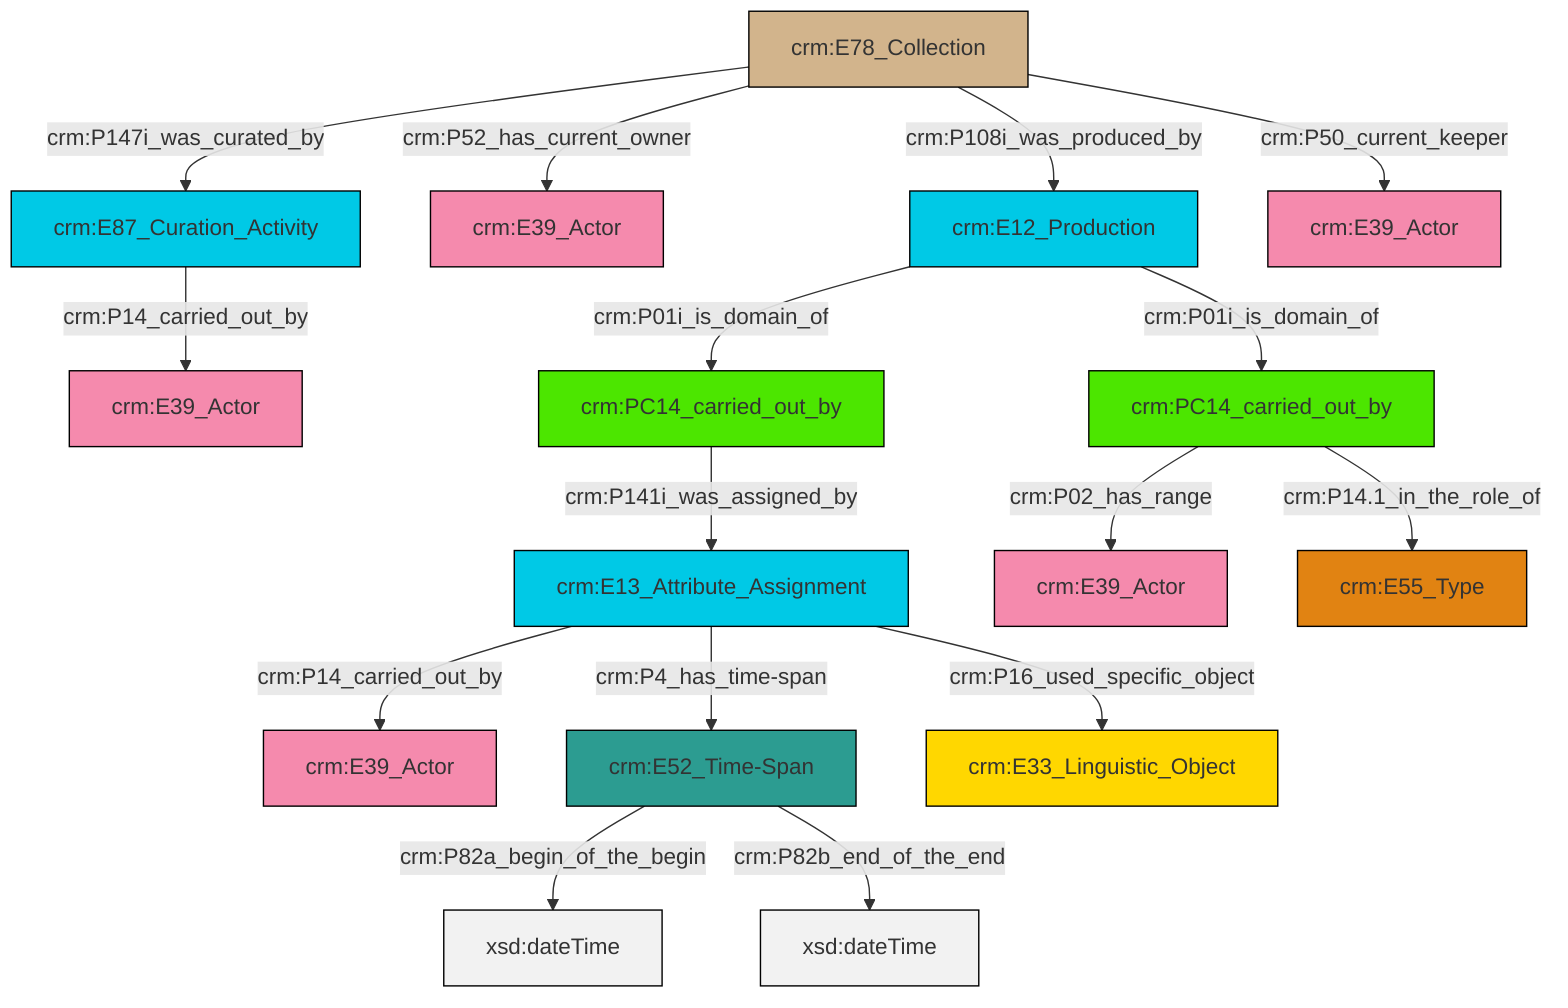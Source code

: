 graph TD
classDef Literal fill:#f2f2f2,stroke:#000000;
classDef CRM_Entity fill:#FFFFFF,stroke:#000000;
classDef Temporal_Entity fill:#00C9E6, stroke:#000000;
classDef Type fill:#E18312, stroke:#000000;
classDef Time-Span fill:#2C9C91, stroke:#000000;
classDef Appellation fill:#FFEB7F, stroke:#000000;
classDef Place fill:#008836, stroke:#000000;
classDef Persistent_Item fill:#B266B2, stroke:#000000;
classDef Conceptual_Object fill:#FFD700, stroke:#000000;
classDef Physical_Thing fill:#D2B48C, stroke:#000000;
classDef Actor fill:#f58aad, stroke:#000000;
classDef PC_Classes fill:#4ce600, stroke:#000000;
classDef Multi fill:#cccccc,stroke:#000000;

0["crm:E13_Attribute_Assignment"]:::Temporal_Entity -->|crm:P14_carried_out_by| 1["crm:E39_Actor"]:::Actor
6["crm:PC14_carried_out_by"]:::PC_Classes -->|crm:P02_has_range| 7["crm:E39_Actor"]:::Actor
8["crm:E52_Time-Span"]:::Time-Span -->|crm:P82a_begin_of_the_begin| 9[xsd:dateTime]:::Literal
10["crm:E78_Collection"]:::Physical_Thing -->|crm:P147i_was_curated_by| 11["crm:E87_Curation_Activity"]:::Temporal_Entity
0["crm:E13_Attribute_Assignment"]:::Temporal_Entity -->|crm:P16_used_specific_object| 12["crm:E33_Linguistic_Object"]:::Conceptual_Object
10["crm:E78_Collection"]:::Physical_Thing -->|crm:P52_has_current_owner| 13["crm:E39_Actor"]:::Actor
8["crm:E52_Time-Span"]:::Time-Span -->|crm:P82b_end_of_the_end| 18[xsd:dateTime]:::Literal
0["crm:E13_Attribute_Assignment"]:::Temporal_Entity -->|crm:P4_has_time-span| 8["crm:E52_Time-Span"]:::Time-Span
10["crm:E78_Collection"]:::Physical_Thing -->|crm:P108i_was_produced_by| 15["crm:E12_Production"]:::Temporal_Entity
10["crm:E78_Collection"]:::Physical_Thing -->|crm:P50_current_keeper| 20["crm:E39_Actor"]:::Actor
6["crm:PC14_carried_out_by"]:::PC_Classes -->|crm:P14.1_in_the_role_of| 22["crm:E55_Type"]:::Type
4["crm:PC14_carried_out_by"]:::PC_Classes -->|crm:P141i_was_assigned_by| 0["crm:E13_Attribute_Assignment"]:::Temporal_Entity
11["crm:E87_Curation_Activity"]:::Temporal_Entity -->|crm:P14_carried_out_by| 2["crm:E39_Actor"]:::Actor
15["crm:E12_Production"]:::Temporal_Entity -->|crm:P01i_is_domain_of| 6["crm:PC14_carried_out_by"]:::PC_Classes
15["crm:E12_Production"]:::Temporal_Entity -->|crm:P01i_is_domain_of| 4["crm:PC14_carried_out_by"]:::PC_Classes